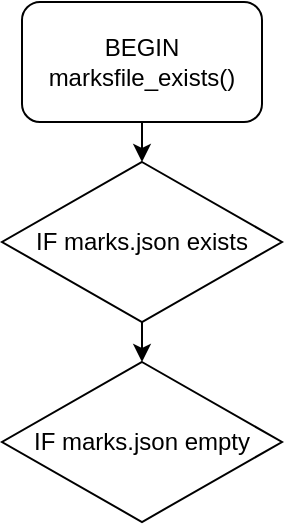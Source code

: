 <mxfile version="24.3.1" type="github">
  <diagram name="Page-1" id="bc4MiWyPBKACxx70WyI5">
    <mxGraphModel dx="2074" dy="1150" grid="1" gridSize="10" guides="1" tooltips="1" connect="1" arrows="1" fold="1" page="1" pageScale="1" pageWidth="850" pageHeight="1100" math="0" shadow="0">
      <root>
        <mxCell id="0" />
        <mxCell id="1" parent="0" />
        <mxCell id="D14_MtYRu88Hc8e_l4---5" style="edgeStyle=orthogonalEdgeStyle;rounded=0;orthogonalLoop=1;jettySize=auto;html=1;exitX=0.5;exitY=1;exitDx=0;exitDy=0;entryX=0.5;entryY=0;entryDx=0;entryDy=0;" edge="1" parent="1" source="D14_MtYRu88Hc8e_l4---1" target="D14_MtYRu88Hc8e_l4---2">
          <mxGeometry relative="1" as="geometry" />
        </mxCell>
        <mxCell id="D14_MtYRu88Hc8e_l4---1" value="BEGIN marksfile_exists()" style="rounded=1;whiteSpace=wrap;html=1;" vertex="1" parent="1">
          <mxGeometry x="40" y="40" width="120" height="60" as="geometry" />
        </mxCell>
        <mxCell id="D14_MtYRu88Hc8e_l4---4" style="edgeStyle=orthogonalEdgeStyle;rounded=0;orthogonalLoop=1;jettySize=auto;html=1;exitX=0.5;exitY=1;exitDx=0;exitDy=0;entryX=0.5;entryY=0;entryDx=0;entryDy=0;" edge="1" parent="1" source="D14_MtYRu88Hc8e_l4---2" target="D14_MtYRu88Hc8e_l4---3">
          <mxGeometry relative="1" as="geometry" />
        </mxCell>
        <mxCell id="D14_MtYRu88Hc8e_l4---2" value="IF marks.json exists" style="rhombus;whiteSpace=wrap;html=1;" vertex="1" parent="1">
          <mxGeometry x="30" y="120" width="140" height="80" as="geometry" />
        </mxCell>
        <mxCell id="D14_MtYRu88Hc8e_l4---3" value="&lt;div&gt;IF marks.json empty&lt;/div&gt;" style="rhombus;whiteSpace=wrap;html=1;" vertex="1" parent="1">
          <mxGeometry x="30" y="220" width="140" height="80" as="geometry" />
        </mxCell>
      </root>
    </mxGraphModel>
  </diagram>
</mxfile>
